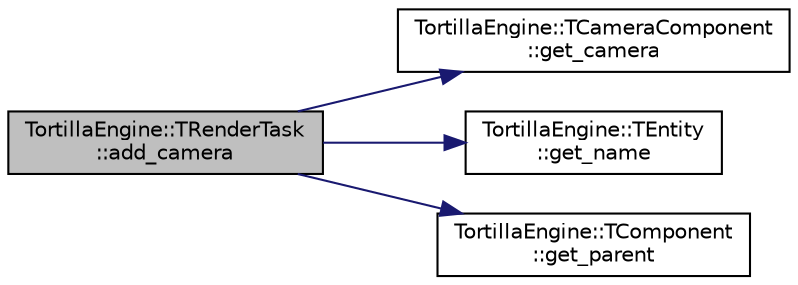 digraph "TortillaEngine::TRenderTask::add_camera"
{
 // LATEX_PDF_SIZE
  edge [fontname="Helvetica",fontsize="10",labelfontname="Helvetica",labelfontsize="10"];
  node [fontname="Helvetica",fontsize="10",shape=record];
  rankdir="LR";
  Node1 [label="TortillaEngine::TRenderTask\l::add_camera",height=0.2,width=0.4,color="black", fillcolor="grey75", style="filled", fontcolor="black",tooltip="Adds a camera to the subscribed component collection."];
  Node1 -> Node2 [color="midnightblue",fontsize="10",style="solid",fontname="Helvetica"];
  Node2 [label="TortillaEngine::TCameraComponent\l::get_camera",height=0.2,width=0.4,color="black", fillcolor="white", style="filled",URL="$class_tortilla_engine_1_1_t_camera_component.html#ac2741b3ecf015bbd8f80587766b794c5",tooltip="Gets a reference of the camera."];
  Node1 -> Node3 [color="midnightblue",fontsize="10",style="solid",fontname="Helvetica"];
  Node3 [label="TortillaEngine::TEntity\l::get_name",height=0.2,width=0.4,color="black", fillcolor="white", style="filled",URL="$class_tortilla_engine_1_1_t_entity.html#a0c749aaf3159d2c7aed110787115d4f4",tooltip="Gets the name of the entity."];
  Node1 -> Node4 [color="midnightblue",fontsize="10",style="solid",fontname="Helvetica"];
  Node4 [label="TortillaEngine::TComponent\l::get_parent",height=0.2,width=0.4,color="black", fillcolor="white", style="filled",URL="$class_tortilla_engine_1_1_t_component.html#aafee206253071c5109493a6d653c1d1c",tooltip="Gets a refence of the entity this component is attached to."];
}
